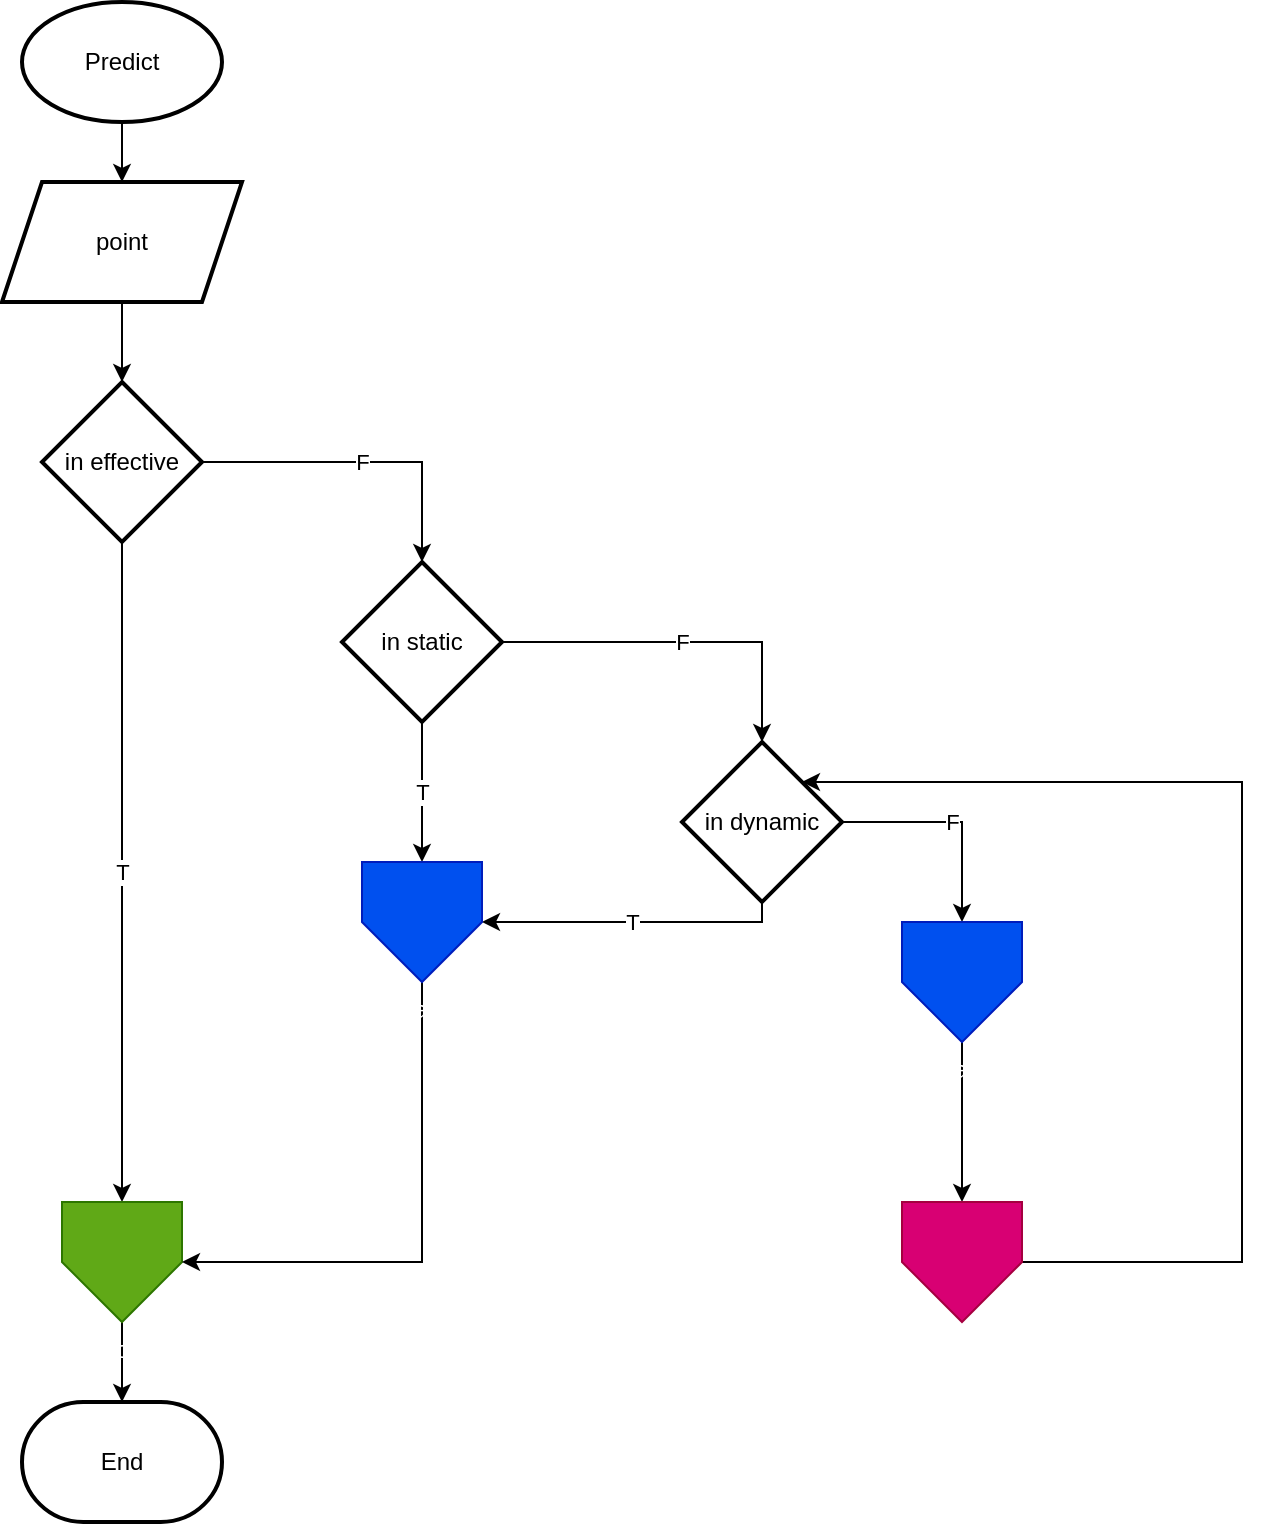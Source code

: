 <mxfile version="22.1.2" type="device" pages="2">
  <diagram name="Predict" id="ZGAhzHHpjNbUnT1k5Ilm">
    <mxGraphModel dx="1050" dy="629" grid="1" gridSize="10" guides="1" tooltips="1" connect="1" arrows="1" fold="1" page="0" pageScale="1" pageWidth="850" pageHeight="1100" math="0" shadow="0">
      <root>
        <mxCell id="0" />
        <mxCell id="1" parent="0" />
        <mxCell id="e6MehBTxtqncLAYEGsQc-1" value="End" style="strokeWidth=2;html=1;shape=mxgraph.flowchart.terminator;whiteSpace=wrap;" parent="1" vertex="1">
          <mxGeometry x="150" y="780" width="100" height="60" as="geometry" />
        </mxCell>
        <mxCell id="e6MehBTxtqncLAYEGsQc-4" value="" style="edgeStyle=orthogonalEdgeStyle;rounded=0;orthogonalLoop=1;jettySize=auto;html=1;" parent="1" source="e6MehBTxtqncLAYEGsQc-2" target="e6MehBTxtqncLAYEGsQc-3" edge="1">
          <mxGeometry relative="1" as="geometry" />
        </mxCell>
        <mxCell id="e6MehBTxtqncLAYEGsQc-2" value="Predict" style="strokeWidth=2;html=1;shape=mxgraph.flowchart.start_1;whiteSpace=wrap;" parent="1" vertex="1">
          <mxGeometry x="150" y="80" width="100" height="60" as="geometry" />
        </mxCell>
        <mxCell id="e6MehBTxtqncLAYEGsQc-6" value="" style="edgeStyle=orthogonalEdgeStyle;rounded=0;orthogonalLoop=1;jettySize=auto;html=1;" parent="1" source="e6MehBTxtqncLAYEGsQc-3" target="e6MehBTxtqncLAYEGsQc-5" edge="1">
          <mxGeometry relative="1" as="geometry" />
        </mxCell>
        <mxCell id="e6MehBTxtqncLAYEGsQc-3" value="point" style="shape=parallelogram;perimeter=parallelogramPerimeter;whiteSpace=wrap;html=1;fixedSize=1;strokeWidth=2;" parent="1" vertex="1">
          <mxGeometry x="140" y="170" width="120" height="60" as="geometry" />
        </mxCell>
        <mxCell id="e6MehBTxtqncLAYEGsQc-8" value="F" style="edgeStyle=orthogonalEdgeStyle;rounded=0;orthogonalLoop=1;jettySize=auto;html=1;" parent="1" source="e6MehBTxtqncLAYEGsQc-5" target="e6MehBTxtqncLAYEGsQc-7" edge="1">
          <mxGeometry relative="1" as="geometry" />
        </mxCell>
        <mxCell id="e6MehBTxtqncLAYEGsQc-13" value="T" style="edgeStyle=orthogonalEdgeStyle;rounded=0;orthogonalLoop=1;jettySize=auto;html=1;" parent="1" source="e6MehBTxtqncLAYEGsQc-5" target="e6MehBTxtqncLAYEGsQc-11" edge="1">
          <mxGeometry relative="1" as="geometry" />
        </mxCell>
        <mxCell id="e6MehBTxtqncLAYEGsQc-5" value="in effective" style="rhombus;whiteSpace=wrap;html=1;strokeWidth=2;" parent="1" vertex="1">
          <mxGeometry x="160" y="270" width="80" height="80" as="geometry" />
        </mxCell>
        <mxCell id="e6MehBTxtqncLAYEGsQc-10" value="F" style="edgeStyle=orthogonalEdgeStyle;rounded=0;orthogonalLoop=1;jettySize=auto;html=1;" parent="1" source="e6MehBTxtqncLAYEGsQc-7" target="e6MehBTxtqncLAYEGsQc-9" edge="1">
          <mxGeometry relative="1" as="geometry" />
        </mxCell>
        <mxCell id="e6MehBTxtqncLAYEGsQc-15" value="T" style="edgeStyle=orthogonalEdgeStyle;rounded=0;orthogonalLoop=1;jettySize=auto;html=1;" parent="1" source="e6MehBTxtqncLAYEGsQc-7" target="e6MehBTxtqncLAYEGsQc-14" edge="1">
          <mxGeometry relative="1" as="geometry" />
        </mxCell>
        <mxCell id="e6MehBTxtqncLAYEGsQc-7" value="in static" style="rhombus;whiteSpace=wrap;html=1;strokeWidth=2;" parent="1" vertex="1">
          <mxGeometry x="310" y="360" width="80" height="80" as="geometry" />
        </mxCell>
        <mxCell id="e6MehBTxtqncLAYEGsQc-17" value="T" style="edgeStyle=orthogonalEdgeStyle;rounded=0;orthogonalLoop=1;jettySize=auto;html=1;" parent="1" source="e6MehBTxtqncLAYEGsQc-9" target="e6MehBTxtqncLAYEGsQc-14" edge="1">
          <mxGeometry relative="1" as="geometry">
            <Array as="points">
              <mxPoint x="520" y="540" />
            </Array>
          </mxGeometry>
        </mxCell>
        <mxCell id="e6MehBTxtqncLAYEGsQc-19" value="F" style="edgeStyle=orthogonalEdgeStyle;rounded=0;orthogonalLoop=1;jettySize=auto;html=1;entryX=0.5;entryY=0;entryDx=0;entryDy=0;" parent="1" source="e6MehBTxtqncLAYEGsQc-9" target="e6MehBTxtqncLAYEGsQc-18" edge="1">
          <mxGeometry relative="1" as="geometry" />
        </mxCell>
        <mxCell id="e6MehBTxtqncLAYEGsQc-9" value="in dynamic" style="rhombus;whiteSpace=wrap;html=1;strokeWidth=2;" parent="1" vertex="1">
          <mxGeometry x="480" y="450" width="80" height="80" as="geometry" />
        </mxCell>
        <mxCell id="e6MehBTxtqncLAYEGsQc-12" value="" style="edgeStyle=orthogonalEdgeStyle;rounded=0;orthogonalLoop=1;jettySize=auto;html=1;" parent="1" source="e6MehBTxtqncLAYEGsQc-11" target="e6MehBTxtqncLAYEGsQc-1" edge="1">
          <mxGeometry relative="1" as="geometry" />
        </mxCell>
        <mxCell id="e6MehBTxtqncLAYEGsQc-11" value="apply Polinomial" style="verticalLabelPosition=bottom;verticalAlign=top;html=1;shape=offPageConnector;rounded=0;size=0.5;fillColor=#60a917;fontColor=#ffffff;strokeColor=#2D7600;" parent="1" vertex="1">
          <mxGeometry x="170" y="680" width="60" height="60" as="geometry" />
        </mxCell>
        <mxCell id="e6MehBTxtqncLAYEGsQc-16" style="edgeStyle=orthogonalEdgeStyle;rounded=0;orthogonalLoop=1;jettySize=auto;html=1;entryX=1;entryY=0.5;entryDx=0;entryDy=0;" parent="1" source="e6MehBTxtqncLAYEGsQc-14" target="e6MehBTxtqncLAYEGsQc-11" edge="1">
          <mxGeometry relative="1" as="geometry">
            <Array as="points">
              <mxPoint x="350" y="710" />
            </Array>
          </mxGeometry>
        </mxCell>
        <mxCell id="e6MehBTxtqncLAYEGsQc-14" value="train" style="verticalLabelPosition=bottom;verticalAlign=top;html=1;shape=offPageConnector;rounded=0;size=0.5;fillColor=#0050ef;fontColor=#ffffff;strokeColor=#001DBC;" parent="1" vertex="1">
          <mxGeometry x="320" y="510" width="60" height="60" as="geometry" />
        </mxCell>
        <mxCell id="e6MehBTxtqncLAYEGsQc-21" value="" style="edgeStyle=orthogonalEdgeStyle;rounded=0;orthogonalLoop=1;jettySize=auto;html=1;" parent="1" source="e6MehBTxtqncLAYEGsQc-18" target="e6MehBTxtqncLAYEGsQc-20" edge="1">
          <mxGeometry relative="1" as="geometry" />
        </mxCell>
        <mxCell id="e6MehBTxtqncLAYEGsQc-18" value="train" style="verticalLabelPosition=bottom;verticalAlign=top;html=1;shape=offPageConnector;rounded=0;size=0.5;fillColor=#0050ef;fontColor=#ffffff;strokeColor=#001DBC;" parent="1" vertex="1">
          <mxGeometry x="590" y="540" width="60" height="60" as="geometry" />
        </mxCell>
        <mxCell id="e6MehBTxtqncLAYEGsQc-22" style="edgeStyle=orthogonalEdgeStyle;rounded=0;orthogonalLoop=1;jettySize=auto;html=1;" parent="1" source="e6MehBTxtqncLAYEGsQc-20" target="e6MehBTxtqncLAYEGsQc-9" edge="1">
          <mxGeometry relative="1" as="geometry">
            <Array as="points">
              <mxPoint x="760" y="710" />
              <mxPoint x="760" y="470" />
            </Array>
          </mxGeometry>
        </mxCell>
        <mxCell id="e6MehBTxtqncLAYEGsQc-20" value="Update dynamic" style="verticalLabelPosition=bottom;verticalAlign=top;html=1;shape=offPageConnector;rounded=0;size=0.5;fillColor=#d80073;fontColor=#ffffff;strokeColor=#A50040;" parent="1" vertex="1">
          <mxGeometry x="590" y="680" width="60" height="60" as="geometry" />
        </mxCell>
      </root>
    </mxGraphModel>
  </diagram>
  <diagram id="Iy7ic0jkT18pI2zd2E2t" name="Arch">
    <mxGraphModel dx="1124" dy="434" grid="1" gridSize="10" guides="1" tooltips="1" connect="1" arrows="1" fold="1" page="0" pageScale="1" pageWidth="850" pageHeight="1100" math="0" shadow="0">
      <root>
        <mxCell id="0" />
        <mxCell id="1" parent="0" />
        <mxCell id="WxusPBghoRzA2kkbGHWM-1" value="DataRange" style="swimlane;fontStyle=1;align=center;verticalAlign=top;childLayout=stackLayout;horizontal=1;startSize=26;horizontalStack=0;resizeParent=1;resizeParentMax=0;resizeLast=0;collapsible=1;marginBottom=0;whiteSpace=wrap;html=1;fillColor=#a20025;fontColor=#ffffff;strokeColor=#6F0000;" vertex="1" parent="1">
          <mxGeometry x="-160" y="10" width="190" height="410" as="geometry" />
        </mxCell>
        <mxCell id="WxusPBghoRzA2kkbGHWM-2" value="df : initial data frame" style="text;strokeColor=#2D7600;fillColor=#60a917;align=left;verticalAlign=top;spacingLeft=4;spacingRight=4;overflow=hidden;rotatable=0;points=[[0,0.5],[1,0.5]];portConstraint=eastwest;whiteSpace=wrap;html=1;fontColor=#ffffff;" vertex="1" parent="WxusPBghoRzA2kkbGHWM-1">
          <mxGeometry y="26" width="190" height="26" as="geometry" />
        </mxCell>
        <mxCell id="WxusPBghoRzA2kkbGHWM-3" value="" style="line;strokeWidth=1;fillColor=none;align=left;verticalAlign=middle;spacingTop=-1;spacingLeft=3;spacingRight=3;rotatable=0;labelPosition=right;points=[];portConstraint=eastwest;strokeColor=inherit;" vertex="1" parent="WxusPBghoRzA2kkbGHWM-1">
          <mxGeometry y="52" width="190" height="8" as="geometry" />
        </mxCell>
        <mxCell id="WxusPBghoRzA2kkbGHWM-4" value="extract_df(intl_index,fnl_index): extract sub data frame from data range on specifyc initial and final index" style="text;strokeColor=#BD7000;fillColor=#f0a30a;align=left;verticalAlign=top;spacingLeft=4;spacingRight=4;overflow=hidden;rotatable=0;points=[[0,0.5],[1,0.5]];portConstraint=eastwest;whiteSpace=wrap;html=1;fontColor=#000000;" vertex="1" parent="WxusPBghoRzA2kkbGHWM-1">
          <mxGeometry y="60" width="190" height="70" as="geometry" />
        </mxCell>
        <mxCell id="WxusPBghoRzA2kkbGHWM-5" value="min_val_from(column_name : str): &lt;br&gt;return min value from specifyc column" style="text;strokeColor=#BD7000;fillColor=#f0a30a;align=left;verticalAlign=top;spacingLeft=4;spacingRight=4;overflow=hidden;rotatable=0;points=[[0,0.5],[1,0.5]];portConstraint=eastwest;whiteSpace=wrap;html=1;fontColor=#000000;" vertex="1" parent="WxusPBghoRzA2kkbGHWM-1">
          <mxGeometry y="130" width="190" height="70" as="geometry" />
        </mxCell>
        <mxCell id="WxusPBghoRzA2kkbGHWM-6" value="get_value(index): return value in index" style="text;strokeColor=#BD7000;fillColor=#f0a30a;align=left;verticalAlign=top;spacingLeft=4;spacingRight=4;overflow=hidden;rotatable=0;points=[[0,0.5],[1,0.5]];portConstraint=eastwest;whiteSpace=wrap;html=1;fontColor=#000000;" vertex="1" parent="WxusPBghoRzA2kkbGHWM-1">
          <mxGeometry y="200" width="190" height="70" as="geometry" />
        </mxCell>
        <mxCell id="WxusPBghoRzA2kkbGHWM-9" value="near_value(value, column_name): return the most near value to value passed in a specifyc column" style="text;strokeColor=#BD7000;fillColor=#f0a30a;align=left;verticalAlign=top;spacingLeft=4;spacingRight=4;overflow=hidden;rotatable=0;points=[[0,0.5],[1,0.5]];portConstraint=eastwest;whiteSpace=wrap;html=1;fontColor=#000000;" vertex="1" parent="WxusPBghoRzA2kkbGHWM-1">
          <mxGeometry y="270" width="190" height="70" as="geometry" />
        </mxCell>
        <mxCell id="WxusPBghoRzA2kkbGHWM-7" value="sort_by(column_name): sort internal data frame using a specifyc column name as reference" style="text;strokeColor=#BD7000;fillColor=#f0a30a;align=left;verticalAlign=top;spacingLeft=4;spacingRight=4;overflow=hidden;rotatable=0;points=[[0,0.5],[1,0.5]];portConstraint=eastwest;whiteSpace=wrap;html=1;fontColor=#000000;" vertex="1" parent="WxusPBghoRzA2kkbGHWM-1">
          <mxGeometry y="340" width="190" height="70" as="geometry" />
        </mxCell>
      </root>
    </mxGraphModel>
  </diagram>
</mxfile>
